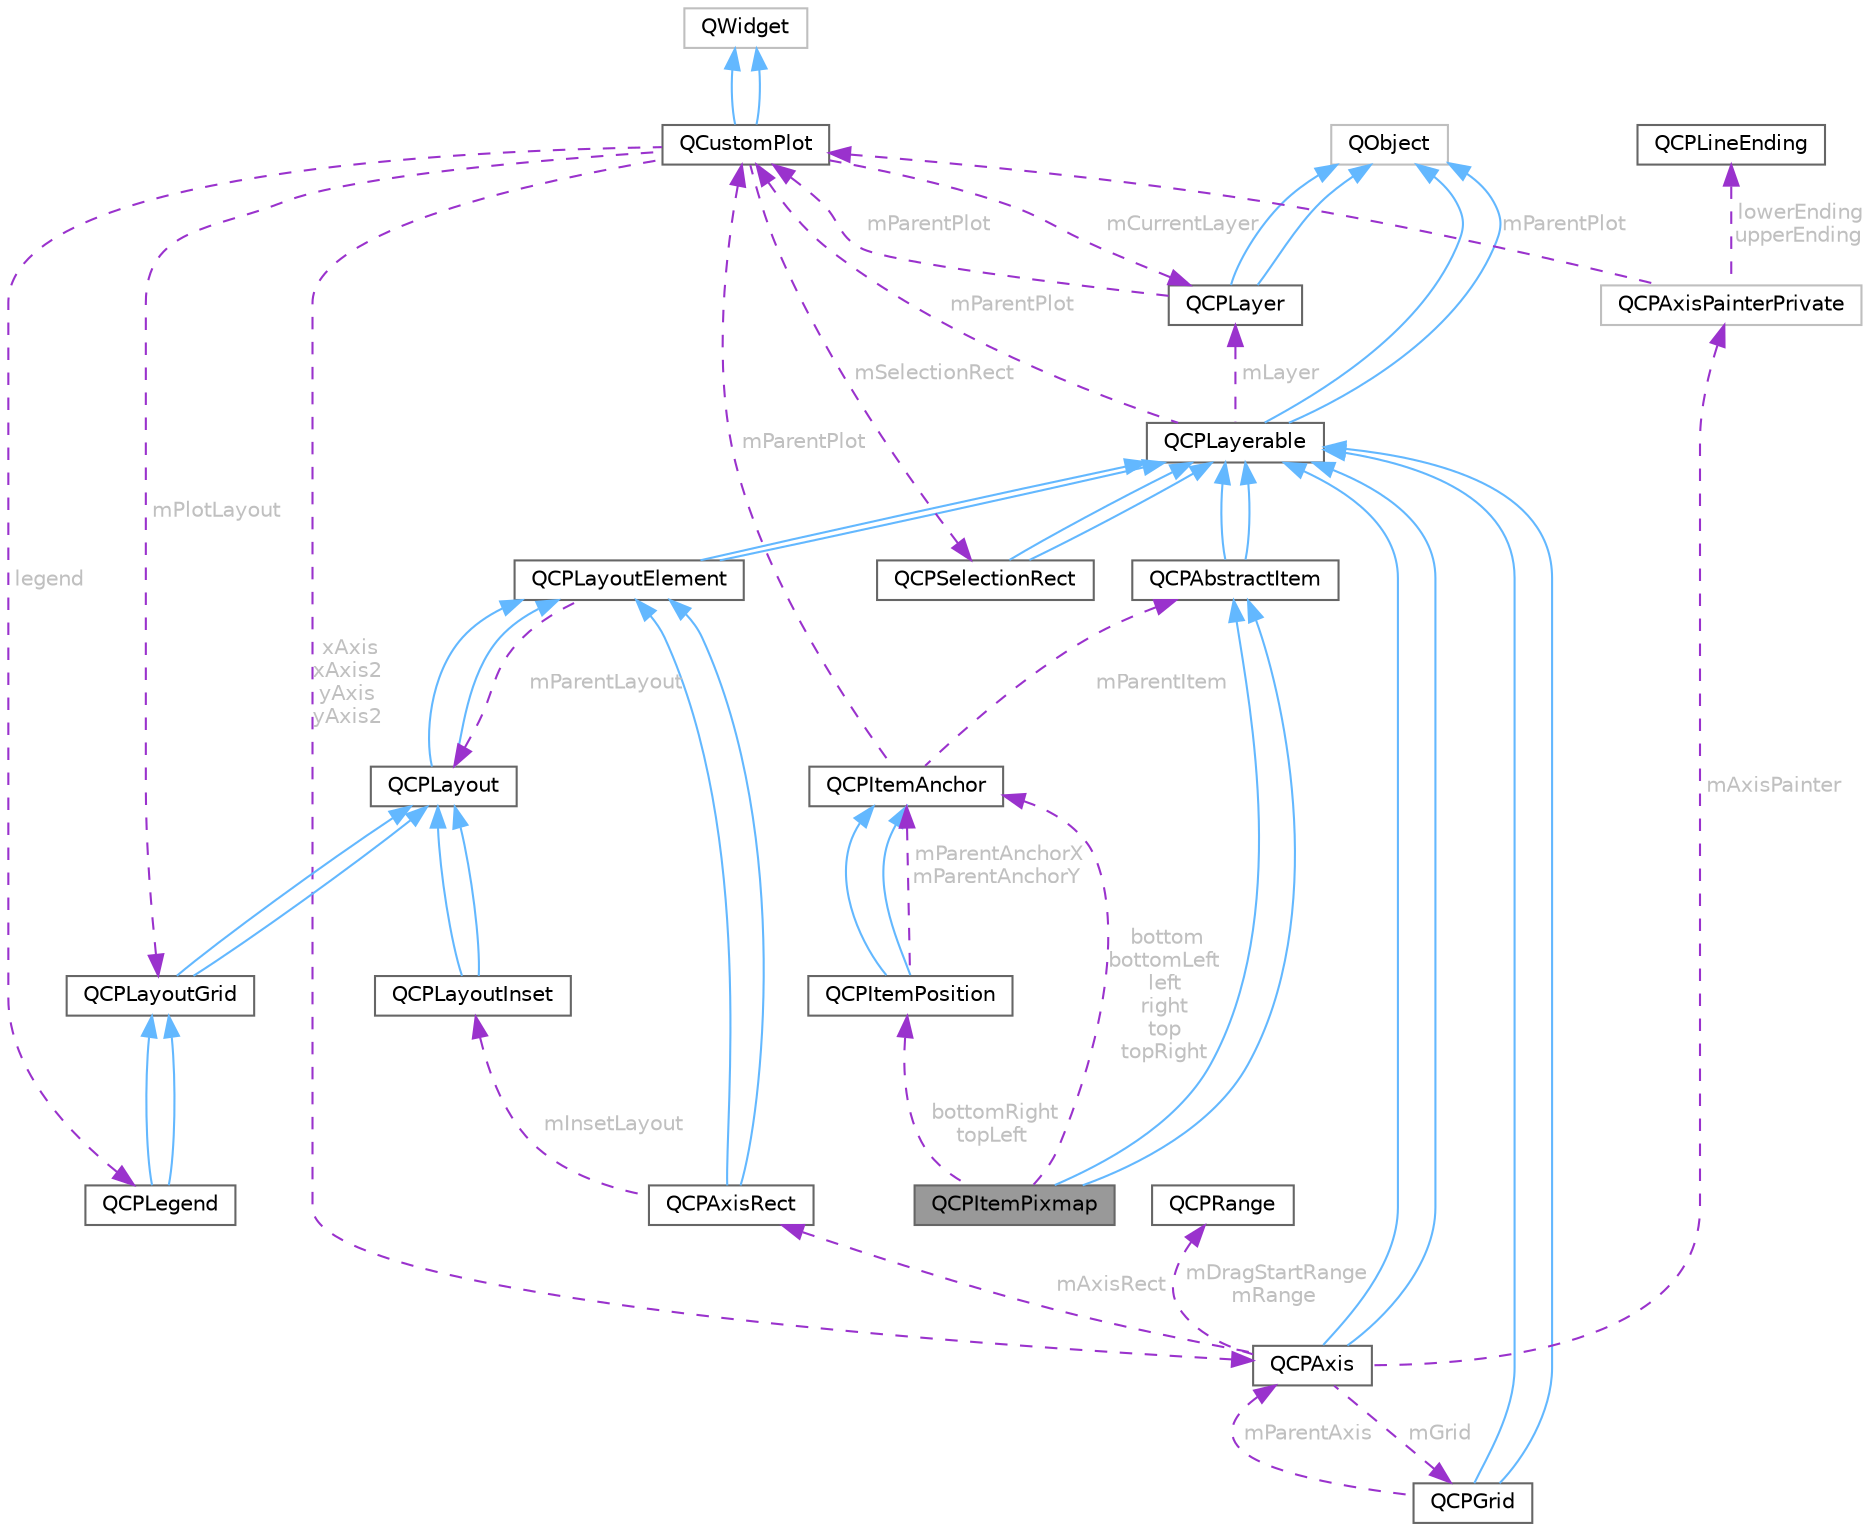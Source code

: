 digraph "QCPItemPixmap"
{
 // LATEX_PDF_SIZE
  bgcolor="transparent";
  edge [fontname=Helvetica,fontsize=10,labelfontname=Helvetica,labelfontsize=10];
  node [fontname=Helvetica,fontsize=10,shape=box,height=0.2,width=0.4];
  Node1 [id="Node000001",label="QCPItemPixmap",height=0.2,width=0.4,color="gray40", fillcolor="grey60", style="filled", fontcolor="black",tooltip="An arbitrary pixmap."];
  Node2 -> Node1 [id="edge1_Node000001_Node000002",dir="back",color="steelblue1",style="solid",tooltip=" "];
  Node2 [id="Node000002",label="QCPAbstractItem",height=0.2,width=0.4,color="gray40", fillcolor="white", style="filled",URL="$class_q_c_p_abstract_item.html",tooltip="The abstract base class for all items in a plot."];
  Node3 -> Node2 [id="edge2_Node000002_Node000003",dir="back",color="steelblue1",style="solid",tooltip=" "];
  Node3 [id="Node000003",label="QCPLayerable",height=0.2,width=0.4,color="gray40", fillcolor="white", style="filled",URL="$class_q_c_p_layerable.html",tooltip="Base class for all drawable objects."];
  Node4 -> Node3 [id="edge3_Node000003_Node000004",dir="back",color="steelblue1",style="solid",tooltip=" "];
  Node4 [id="Node000004",label="QObject",height=0.2,width=0.4,color="grey75", fillcolor="white", style="filled",tooltip=" "];
  Node4 -> Node3 [id="edge4_Node000003_Node000004",dir="back",color="steelblue1",style="solid",tooltip=" "];
  Node5 -> Node3 [id="edge5_Node000003_Node000005",dir="back",color="darkorchid3",style="dashed",tooltip=" ",label=" mParentPlot",fontcolor="grey" ];
  Node5 [id="Node000005",label="QCustomPlot",height=0.2,width=0.4,color="gray40", fillcolor="white", style="filled",URL="$class_q_custom_plot.html",tooltip="The central class of the library. This is the QWidget which displays the plot and interacts with the ..."];
  Node6 -> Node5 [id="edge6_Node000005_Node000006",dir="back",color="steelblue1",style="solid",tooltip=" "];
  Node6 [id="Node000006",label="QWidget",height=0.2,width=0.4,color="grey75", fillcolor="white", style="filled",tooltip=" "];
  Node6 -> Node5 [id="edge7_Node000005_Node000006",dir="back",color="steelblue1",style="solid",tooltip=" "];
  Node7 -> Node5 [id="edge8_Node000005_Node000007",dir="back",color="darkorchid3",style="dashed",tooltip=" ",label=" xAxis\nxAxis2\nyAxis\nyAxis2",fontcolor="grey" ];
  Node7 [id="Node000007",label="QCPAxis",height=0.2,width=0.4,color="gray40", fillcolor="white", style="filled",URL="$class_q_c_p_axis.html",tooltip="Manages a single axis inside a QCustomPlot."];
  Node3 -> Node7 [id="edge9_Node000007_Node000003",dir="back",color="steelblue1",style="solid",tooltip=" "];
  Node3 -> Node7 [id="edge10_Node000007_Node000003",dir="back",color="steelblue1",style="solid",tooltip=" "];
  Node8 -> Node7 [id="edge11_Node000007_Node000008",dir="back",color="darkorchid3",style="dashed",tooltip=" ",label=" mAxisRect",fontcolor="grey" ];
  Node8 [id="Node000008",label="QCPAxisRect",height=0.2,width=0.4,color="gray40", fillcolor="white", style="filled",URL="$class_q_c_p_axis_rect.html",tooltip="Holds multiple axes and arranges them in a rectangular shape."];
  Node9 -> Node8 [id="edge12_Node000008_Node000009",dir="back",color="steelblue1",style="solid",tooltip=" "];
  Node9 [id="Node000009",label="QCPLayoutElement",height=0.2,width=0.4,color="gray40", fillcolor="white", style="filled",URL="$class_q_c_p_layout_element.html",tooltip="The abstract base class for all objects that form the layout system."];
  Node3 -> Node9 [id="edge13_Node000009_Node000003",dir="back",color="steelblue1",style="solid",tooltip=" "];
  Node3 -> Node9 [id="edge14_Node000009_Node000003",dir="back",color="steelblue1",style="solid",tooltip=" "];
  Node10 -> Node9 [id="edge15_Node000009_Node000010",dir="back",color="darkorchid3",style="dashed",tooltip=" ",label=" mParentLayout",fontcolor="grey" ];
  Node10 [id="Node000010",label="QCPLayout",height=0.2,width=0.4,color="gray40", fillcolor="white", style="filled",URL="$class_q_c_p_layout.html",tooltip="The abstract base class for layouts."];
  Node9 -> Node10 [id="edge16_Node000010_Node000009",dir="back",color="steelblue1",style="solid",tooltip=" "];
  Node9 -> Node10 [id="edge17_Node000010_Node000009",dir="back",color="steelblue1",style="solid",tooltip=" "];
  Node9 -> Node8 [id="edge18_Node000008_Node000009",dir="back",color="steelblue1",style="solid",tooltip=" "];
  Node11 -> Node8 [id="edge19_Node000008_Node000011",dir="back",color="darkorchid3",style="dashed",tooltip=" ",label=" mInsetLayout",fontcolor="grey" ];
  Node11 [id="Node000011",label="QCPLayoutInset",height=0.2,width=0.4,color="gray40", fillcolor="white", style="filled",URL="$class_q_c_p_layout_inset.html",tooltip="A layout that places child elements aligned to the border or arbitrarily positioned."];
  Node10 -> Node11 [id="edge20_Node000011_Node000010",dir="back",color="steelblue1",style="solid",tooltip=" "];
  Node10 -> Node11 [id="edge21_Node000011_Node000010",dir="back",color="steelblue1",style="solid",tooltip=" "];
  Node12 -> Node7 [id="edge22_Node000007_Node000012",dir="back",color="darkorchid3",style="dashed",tooltip=" ",label=" mDragStartRange\nmRange",fontcolor="grey" ];
  Node12 [id="Node000012",label="QCPRange",height=0.2,width=0.4,color="gray40", fillcolor="white", style="filled",URL="$class_q_c_p_range.html",tooltip="Represents the range an axis is encompassing."];
  Node13 -> Node7 [id="edge23_Node000007_Node000013",dir="back",color="darkorchid3",style="dashed",tooltip=" ",label=" mGrid",fontcolor="grey" ];
  Node13 [id="Node000013",label="QCPGrid",height=0.2,width=0.4,color="gray40", fillcolor="white", style="filled",URL="$class_q_c_p_grid.html",tooltip="Responsible for drawing the grid of a QCPAxis."];
  Node3 -> Node13 [id="edge24_Node000013_Node000003",dir="back",color="steelblue1",style="solid",tooltip=" "];
  Node3 -> Node13 [id="edge25_Node000013_Node000003",dir="back",color="steelblue1",style="solid",tooltip=" "];
  Node7 -> Node13 [id="edge26_Node000013_Node000007",dir="back",color="darkorchid3",style="dashed",tooltip=" ",label=" mParentAxis",fontcolor="grey" ];
  Node14 -> Node7 [id="edge27_Node000007_Node000014",dir="back",color="darkorchid3",style="dashed",tooltip=" ",label=" mAxisPainter",fontcolor="grey" ];
  Node14 [id="Node000014",label="QCPAxisPainterPrivate",height=0.2,width=0.4,color="grey75", fillcolor="white", style="filled",URL="$class_q_c_p_axis_painter_private.html",tooltip=" "];
  Node15 -> Node14 [id="edge28_Node000014_Node000015",dir="back",color="darkorchid3",style="dashed",tooltip=" ",label=" lowerEnding\nupperEnding",fontcolor="grey" ];
  Node15 [id="Node000015",label="QCPLineEnding",height=0.2,width=0.4,color="gray40", fillcolor="white", style="filled",URL="$class_q_c_p_line_ending.html",tooltip="Handles the different ending decorations for line-like items."];
  Node5 -> Node14 [id="edge29_Node000014_Node000005",dir="back",color="darkorchid3",style="dashed",tooltip=" ",label=" mParentPlot",fontcolor="grey" ];
  Node16 -> Node5 [id="edge30_Node000005_Node000016",dir="back",color="darkorchid3",style="dashed",tooltip=" ",label=" legend",fontcolor="grey" ];
  Node16 [id="Node000016",label="QCPLegend",height=0.2,width=0.4,color="gray40", fillcolor="white", style="filled",URL="$class_q_c_p_legend.html",tooltip="Manages a legend inside a QCustomPlot."];
  Node17 -> Node16 [id="edge31_Node000016_Node000017",dir="back",color="steelblue1",style="solid",tooltip=" "];
  Node17 [id="Node000017",label="QCPLayoutGrid",height=0.2,width=0.4,color="gray40", fillcolor="white", style="filled",URL="$class_q_c_p_layout_grid.html",tooltip="A layout that arranges child elements in a grid."];
  Node10 -> Node17 [id="edge32_Node000017_Node000010",dir="back",color="steelblue1",style="solid",tooltip=" "];
  Node10 -> Node17 [id="edge33_Node000017_Node000010",dir="back",color="steelblue1",style="solid",tooltip=" "];
  Node17 -> Node16 [id="edge34_Node000016_Node000017",dir="back",color="steelblue1",style="solid",tooltip=" "];
  Node17 -> Node5 [id="edge35_Node000005_Node000017",dir="back",color="darkorchid3",style="dashed",tooltip=" ",label=" mPlotLayout",fontcolor="grey" ];
  Node18 -> Node5 [id="edge36_Node000005_Node000018",dir="back",color="darkorchid3",style="dashed",tooltip=" ",label=" mCurrentLayer",fontcolor="grey" ];
  Node18 [id="Node000018",label="QCPLayer",height=0.2,width=0.4,color="gray40", fillcolor="white", style="filled",URL="$class_q_c_p_layer.html",tooltip="A layer that may contain objects, to control the rendering order."];
  Node4 -> Node18 [id="edge37_Node000018_Node000004",dir="back",color="steelblue1",style="solid",tooltip=" "];
  Node4 -> Node18 [id="edge38_Node000018_Node000004",dir="back",color="steelblue1",style="solid",tooltip=" "];
  Node5 -> Node18 [id="edge39_Node000018_Node000005",dir="back",color="darkorchid3",style="dashed",tooltip=" ",label=" mParentPlot",fontcolor="grey" ];
  Node19 -> Node5 [id="edge40_Node000005_Node000019",dir="back",color="darkorchid3",style="dashed",tooltip=" ",label=" mSelectionRect",fontcolor="grey" ];
  Node19 [id="Node000019",label="QCPSelectionRect",height=0.2,width=0.4,color="gray40", fillcolor="white", style="filled",URL="$class_q_c_p_selection_rect.html",tooltip="Provides rect/rubber-band data selection and range zoom interaction."];
  Node3 -> Node19 [id="edge41_Node000019_Node000003",dir="back",color="steelblue1",style="solid",tooltip=" "];
  Node3 -> Node19 [id="edge42_Node000019_Node000003",dir="back",color="steelblue1",style="solid",tooltip=" "];
  Node18 -> Node3 [id="edge43_Node000003_Node000018",dir="back",color="darkorchid3",style="dashed",tooltip=" ",label=" mLayer",fontcolor="grey" ];
  Node3 -> Node2 [id="edge44_Node000002_Node000003",dir="back",color="steelblue1",style="solid",tooltip=" "];
  Node2 -> Node1 [id="edge45_Node000001_Node000002",dir="back",color="steelblue1",style="solid",tooltip=" "];
  Node20 -> Node1 [id="edge46_Node000001_Node000020",dir="back",color="darkorchid3",style="dashed",tooltip=" ",label=" bottomRight\ntopLeft",fontcolor="grey" ];
  Node20 [id="Node000020",label="QCPItemPosition",height=0.2,width=0.4,color="gray40", fillcolor="white", style="filled",URL="$class_q_c_p_item_position.html",tooltip="Manages the position of an item."];
  Node21 -> Node20 [id="edge47_Node000020_Node000021",dir="back",color="steelblue1",style="solid",tooltip=" "];
  Node21 [id="Node000021",label="QCPItemAnchor",height=0.2,width=0.4,color="gray40", fillcolor="white", style="filled",URL="$class_q_c_p_item_anchor.html",tooltip="An anchor of an item to which positions can be attached to."];
  Node5 -> Node21 [id="edge48_Node000021_Node000005",dir="back",color="darkorchid3",style="dashed",tooltip=" ",label=" mParentPlot",fontcolor="grey" ];
  Node2 -> Node21 [id="edge49_Node000021_Node000002",dir="back",color="darkorchid3",style="dashed",tooltip=" ",label=" mParentItem",fontcolor="grey" ];
  Node21 -> Node20 [id="edge50_Node000020_Node000021",dir="back",color="steelblue1",style="solid",tooltip=" "];
  Node21 -> Node20 [id="edge51_Node000020_Node000021",dir="back",color="darkorchid3",style="dashed",tooltip=" ",label=" mParentAnchorX\nmParentAnchorY",fontcolor="grey" ];
  Node21 -> Node1 [id="edge52_Node000001_Node000021",dir="back",color="darkorchid3",style="dashed",tooltip=" ",label=" bottom\nbottomLeft\nleft\nright\ntop\ntopRight",fontcolor="grey" ];
}
